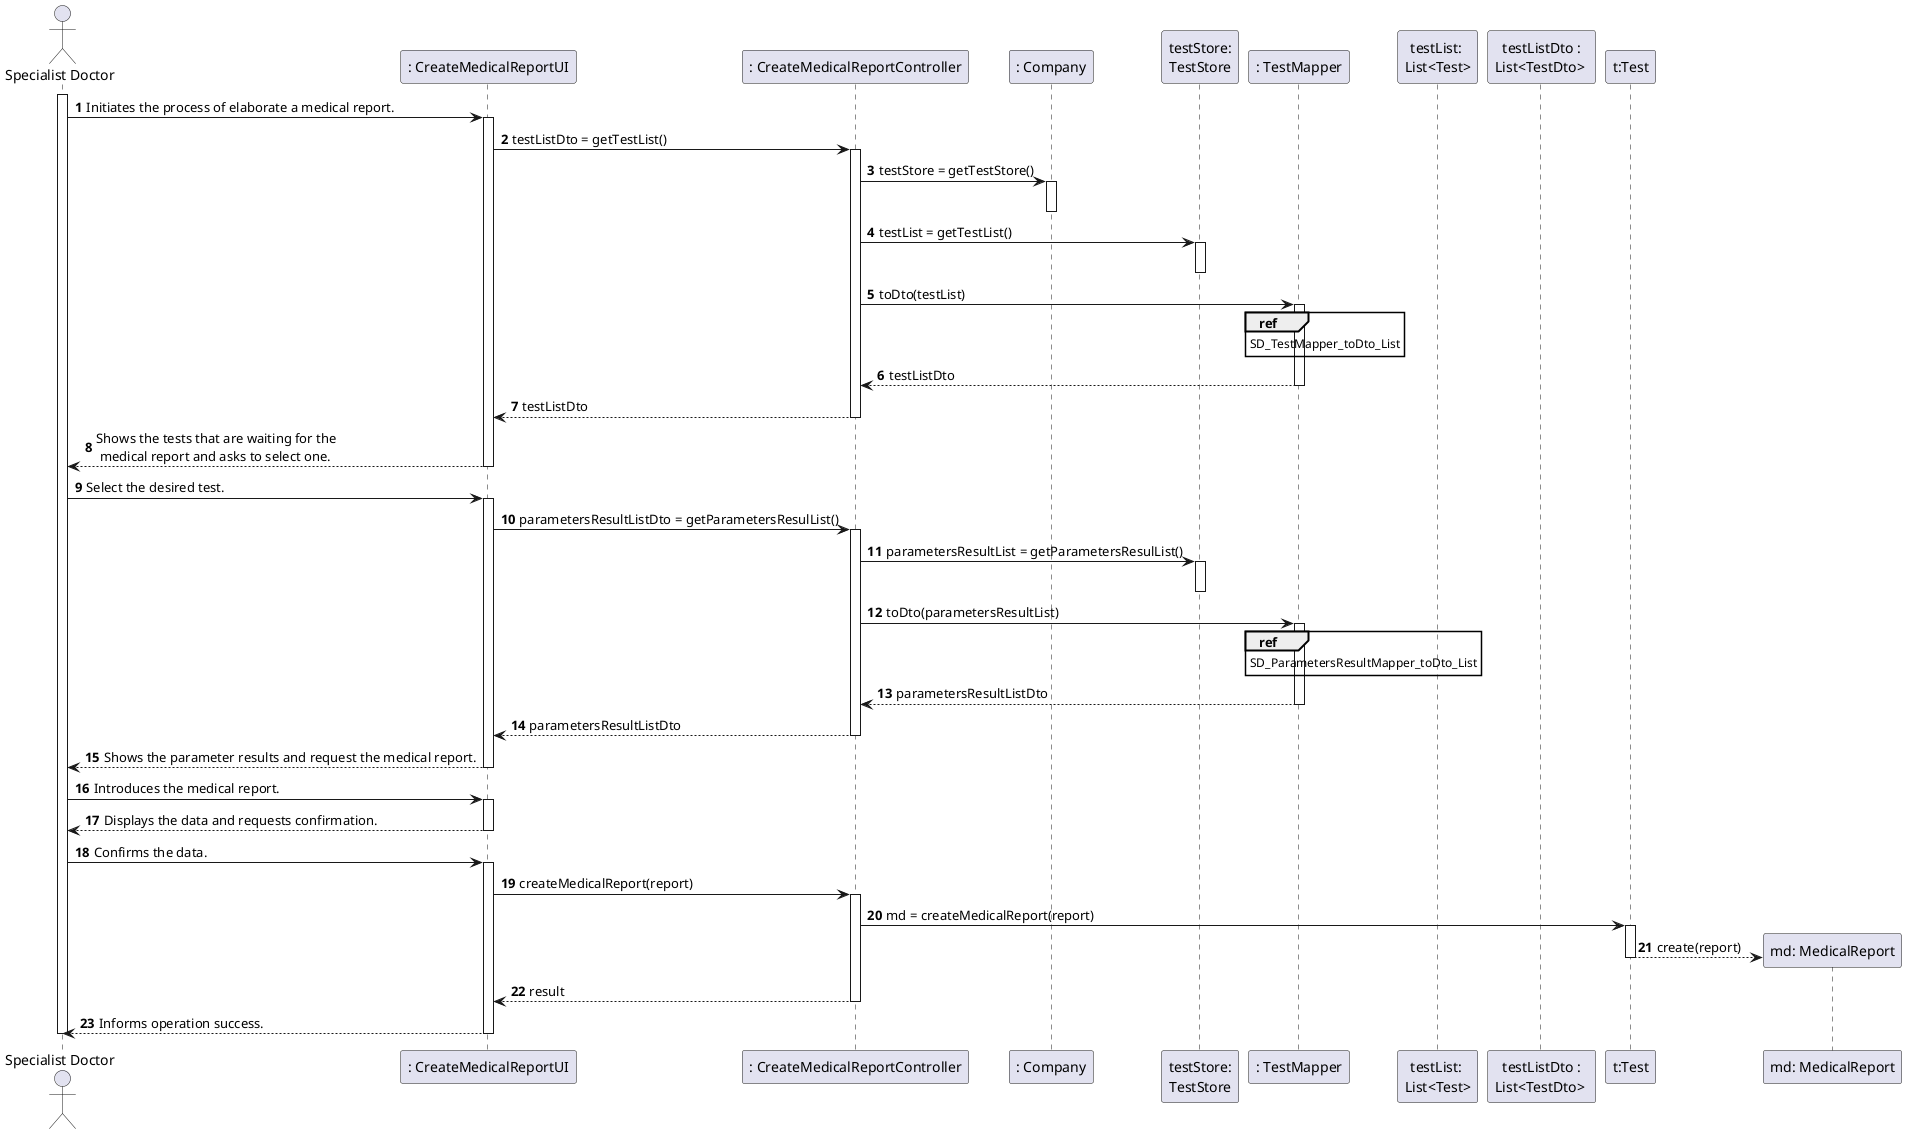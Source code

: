 @startuml
autonumber
'hide footbox
actor "Specialist Doctor" as Doctor

participant ": CreateMedicalReportUI" as UI
participant ": CreateMedicalReportController" as CTRL
participant ": Company" as Comp
participant "testStore:\nTestStore" as TS
participant ": TestMapper" as MAPPER
participant "testList: \nList<Test>" as List
participant "testListDto :\nList<TestDto> " as TDto
participant "dto: TestDto" as TDto
participant "t:Test" as TEST
participant "md: MedicalReport" as REPORT

activate Doctor
Doctor -> UI : Initiates the process of elaborate a medical report.
activate UI
UI -> CTRL : testListDto = getTestList()
activate CTRL
CTRL -> Comp : testStore = getTestStore()
activate Comp
deactivate Comp
CTRL -> TS : testList = getTestList()
activate TS
deactivate TS
CTRL -> MAPPER : toDto(testList)
activate MAPPER
ref over MAPPER
SD_TestMapper_toDto_List
end ref
MAPPER --> CTRL : testListDto
deactivate MAPPER
CTRL --> UI : testListDto
deactivate CTRL
UI --> Doctor : Shows the tests that are waiting for the \n medical report and asks to select one.
deactivate UI

Doctor -> UI :  Select the desired test.
activate UI
UI -> CTRL : parametersResultListDto = getParametersResulList()
activate CTRL
CTRL -> TS : parametersResultList = getParametersResulList()
activate TS
deactivate TS
CTRL -> MAPPER : toDto(parametersResultList)
activate MAPPER
ref over MAPPER
SD_ParametersResultMapper_toDto_List
end ref
MAPPER --> CTRL : parametersResultListDto
deactivate MAPPER
CTRL --> UI : parametersResultListDto
deactivate CTRL
UI --> Doctor : Shows the parameter results and request the medical report.
deactivate UI

Doctor-> UI : Introduces the medical report.
activate UI

UI --> Doctor : Displays the data and requests confirmation.
deactivate UI

Doctor-> UI : Confirms the data.
activate UI

UI -> CTRL: createMedicalReport(report)
activate CTRL
CTRL -> TEST : md = createMedicalReport(report)
activate TEST
TEST --> REPORT** : create(report)
deactivate TEST
CTRL --> UI : result
deactivate CTRL
UI --> Doctor : Informs operation success.
deactivate UI

deactivate Doctor



@enduml